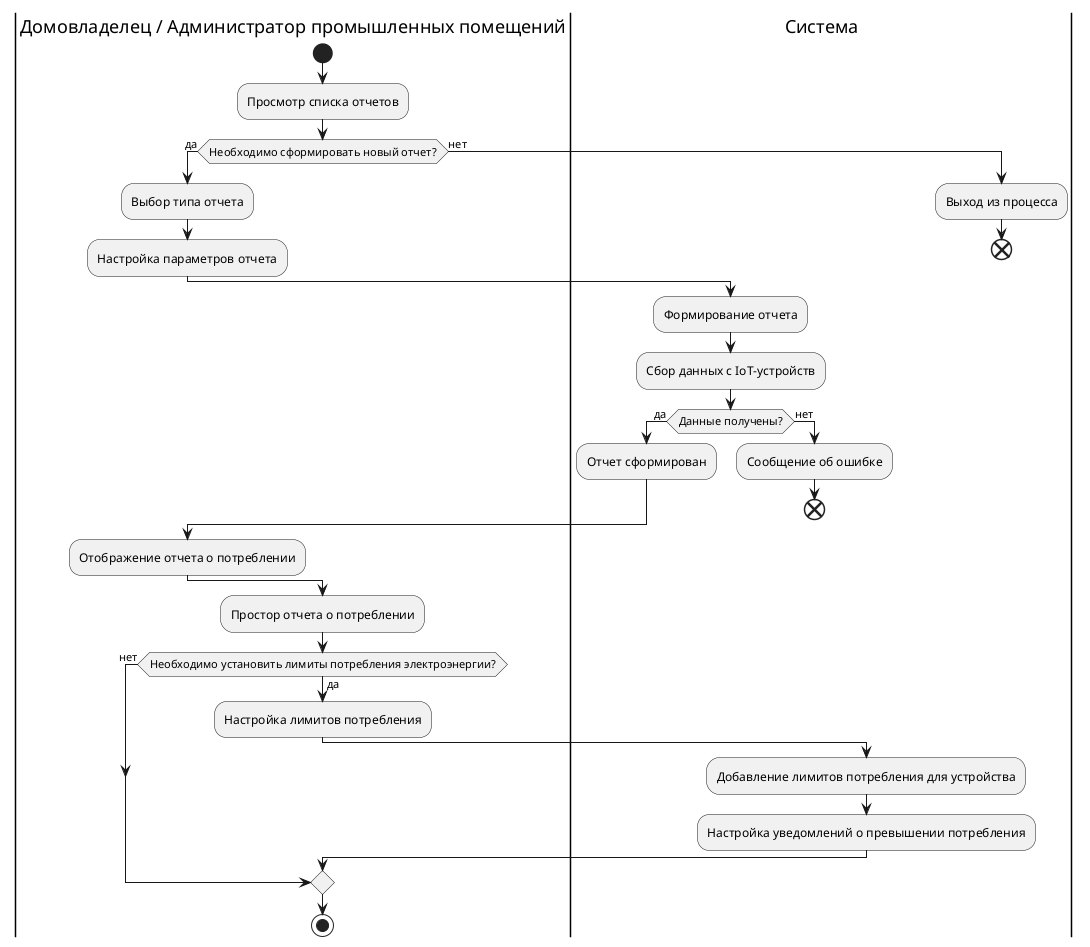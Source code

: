 @startuml Диаграмма активности
|Домовладелец / Администратор промышленных помещений|
start
:Просмотр списка отчетов;
if (Необходимо сформировать новый отчет?) then (да)
    :Выбор типа отчета;
    :Настройка параметров отчета;
    |Система|
    :Формирование отчета;
    :Сбор данных с IoT-устройств;
    if (Данные получены?) then (да)
        :Отчет сформирован;
    else (нет)
        :Сообщение об ошибке;
        end
    endif
    |Домовладелец / Администратор промышленных помещений|
    :Отображение отчета о потреблении;
else (нет)
    |Система|
    :Выход из процесса;
    end  
endif 
|Домовладелец / Администратор промышленных помещений|
:Простор отчета о потреблении;
if (Необходимо установить лимиты потребления электроэнергии?) then (да)
    :Настройка лимитов потребления;
    |Система|
    :Добавление лимитов потребления для устройства;
    :Настройка уведомлений о превышении потребления;
    |Домовладелец / Администратор промышленных помещений|
else (нет)  
endif    
stop
@enduml